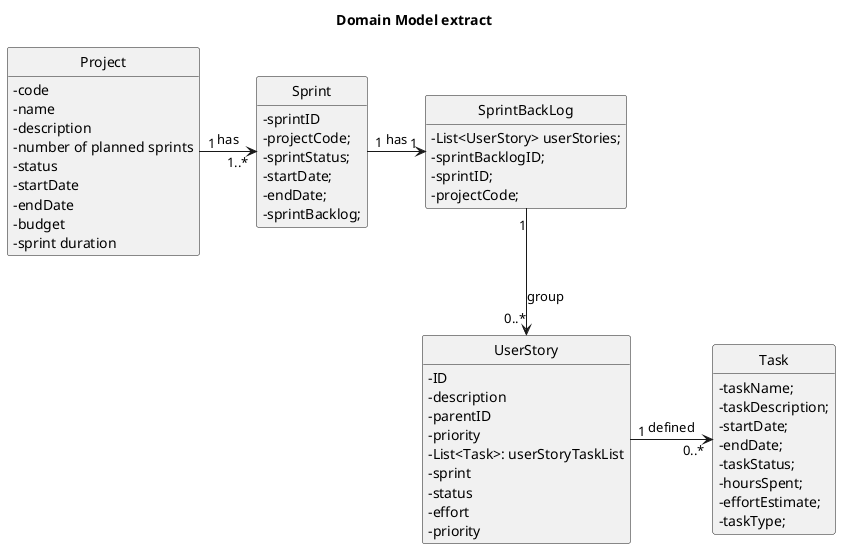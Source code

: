 @startuml
'https://plantuml.com/class-diagram
hide circle
skinparam classAttributeIconSize 0
hide methods

title Domain Model extract

class Project {
    -code
    -name
    -description
    -number of planned sprints
    -status
    -startDate
    -endDate
    -budget
    -sprint duration
}

class Sprint {
    -sprintID
    -sprintOrder; //(has a chronological reference to the Sprint Date of each Sprint)
    -projectCode;
    -sprintStatus;
    -startDate;
    -endDate;
    -numberOfWeeks; //(is the default sprintDuration established in project..... for now ;)  )
    -sprintBacklog;
}

class UserStory {
    -ID
    -description
    -parentID
    -priority
    -List<Task>: userStoryTaskList
    -sprint
    -status
    -effort
    -priority

}

class SprintBackLog {
    -List<UserStory> userStories;
    -sprintBacklogID;
    -sprintID;
    -projectCode;
}

class Task{
    -taskName;
    -taskDescription;
    -startDate;
    -endDate;
    -taskStatus;
    -hoursSpent;
    -effortEstimate;
    -taskType;
}

Project "1" -right-> "1..*" Sprint: has
Sprint "1" -right-> "1" SprintBackLog: has
SprintBackLog "1"-->"0..*" UserStory: group
UserStory "1"-right->"0..*" Task: defined

@enduml